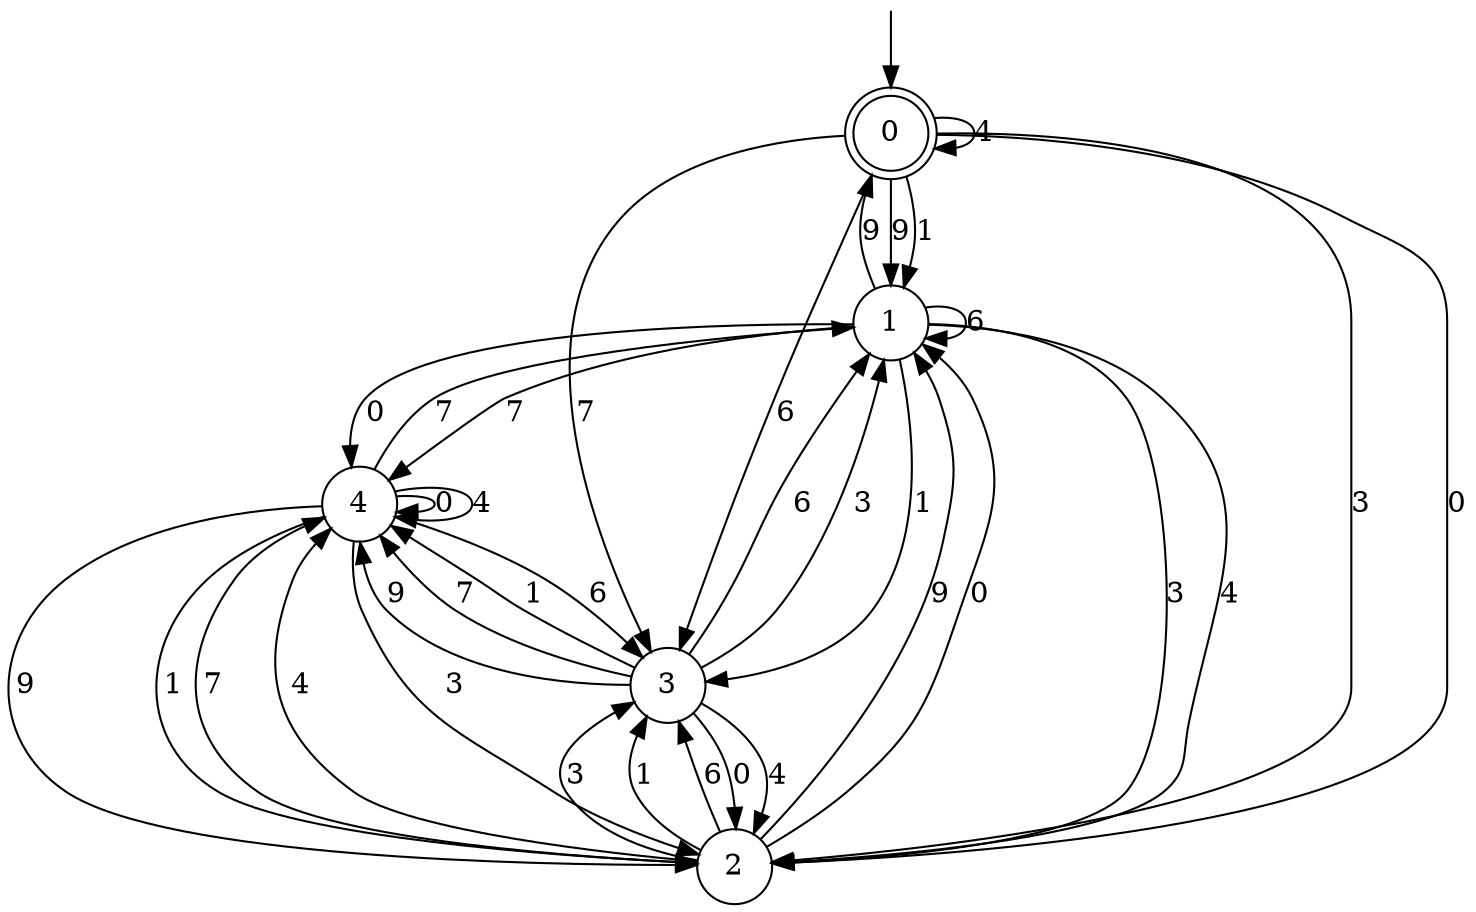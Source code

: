 digraph g {

	s0 [shape="doublecircle" label="0"];
	s1 [shape="circle" label="1"];
	s2 [shape="circle" label="2"];
	s3 [shape="circle" label="3"];
	s4 [shape="circle" label="4"];
	s0 -> s1 [label="9"];
	s0 -> s2 [label="3"];
	s0 -> s3 [label="7"];
	s0 -> s2 [label="0"];
	s0 -> s0 [label="4"];
	s0 -> s1 [label="1"];
	s0 -> s3 [label="6"];
	s1 -> s0 [label="9"];
	s1 -> s2 [label="3"];
	s1 -> s4 [label="7"];
	s1 -> s4 [label="0"];
	s1 -> s2 [label="4"];
	s1 -> s3 [label="1"];
	s1 -> s1 [label="6"];
	s2 -> s1 [label="9"];
	s2 -> s3 [label="3"];
	s2 -> s4 [label="7"];
	s2 -> s1 [label="0"];
	s2 -> s4 [label="4"];
	s2 -> s3 [label="1"];
	s2 -> s3 [label="6"];
	s3 -> s4 [label="9"];
	s3 -> s1 [label="3"];
	s3 -> s4 [label="7"];
	s3 -> s2 [label="0"];
	s3 -> s2 [label="4"];
	s3 -> s4 [label="1"];
	s3 -> s1 [label="6"];
	s4 -> s2 [label="9"];
	s4 -> s2 [label="3"];
	s4 -> s1 [label="7"];
	s4 -> s4 [label="0"];
	s4 -> s4 [label="4"];
	s4 -> s2 [label="1"];
	s4 -> s3 [label="6"];

__start0 [label="" shape="none" width="0" height="0"];
__start0 -> s0;

}
